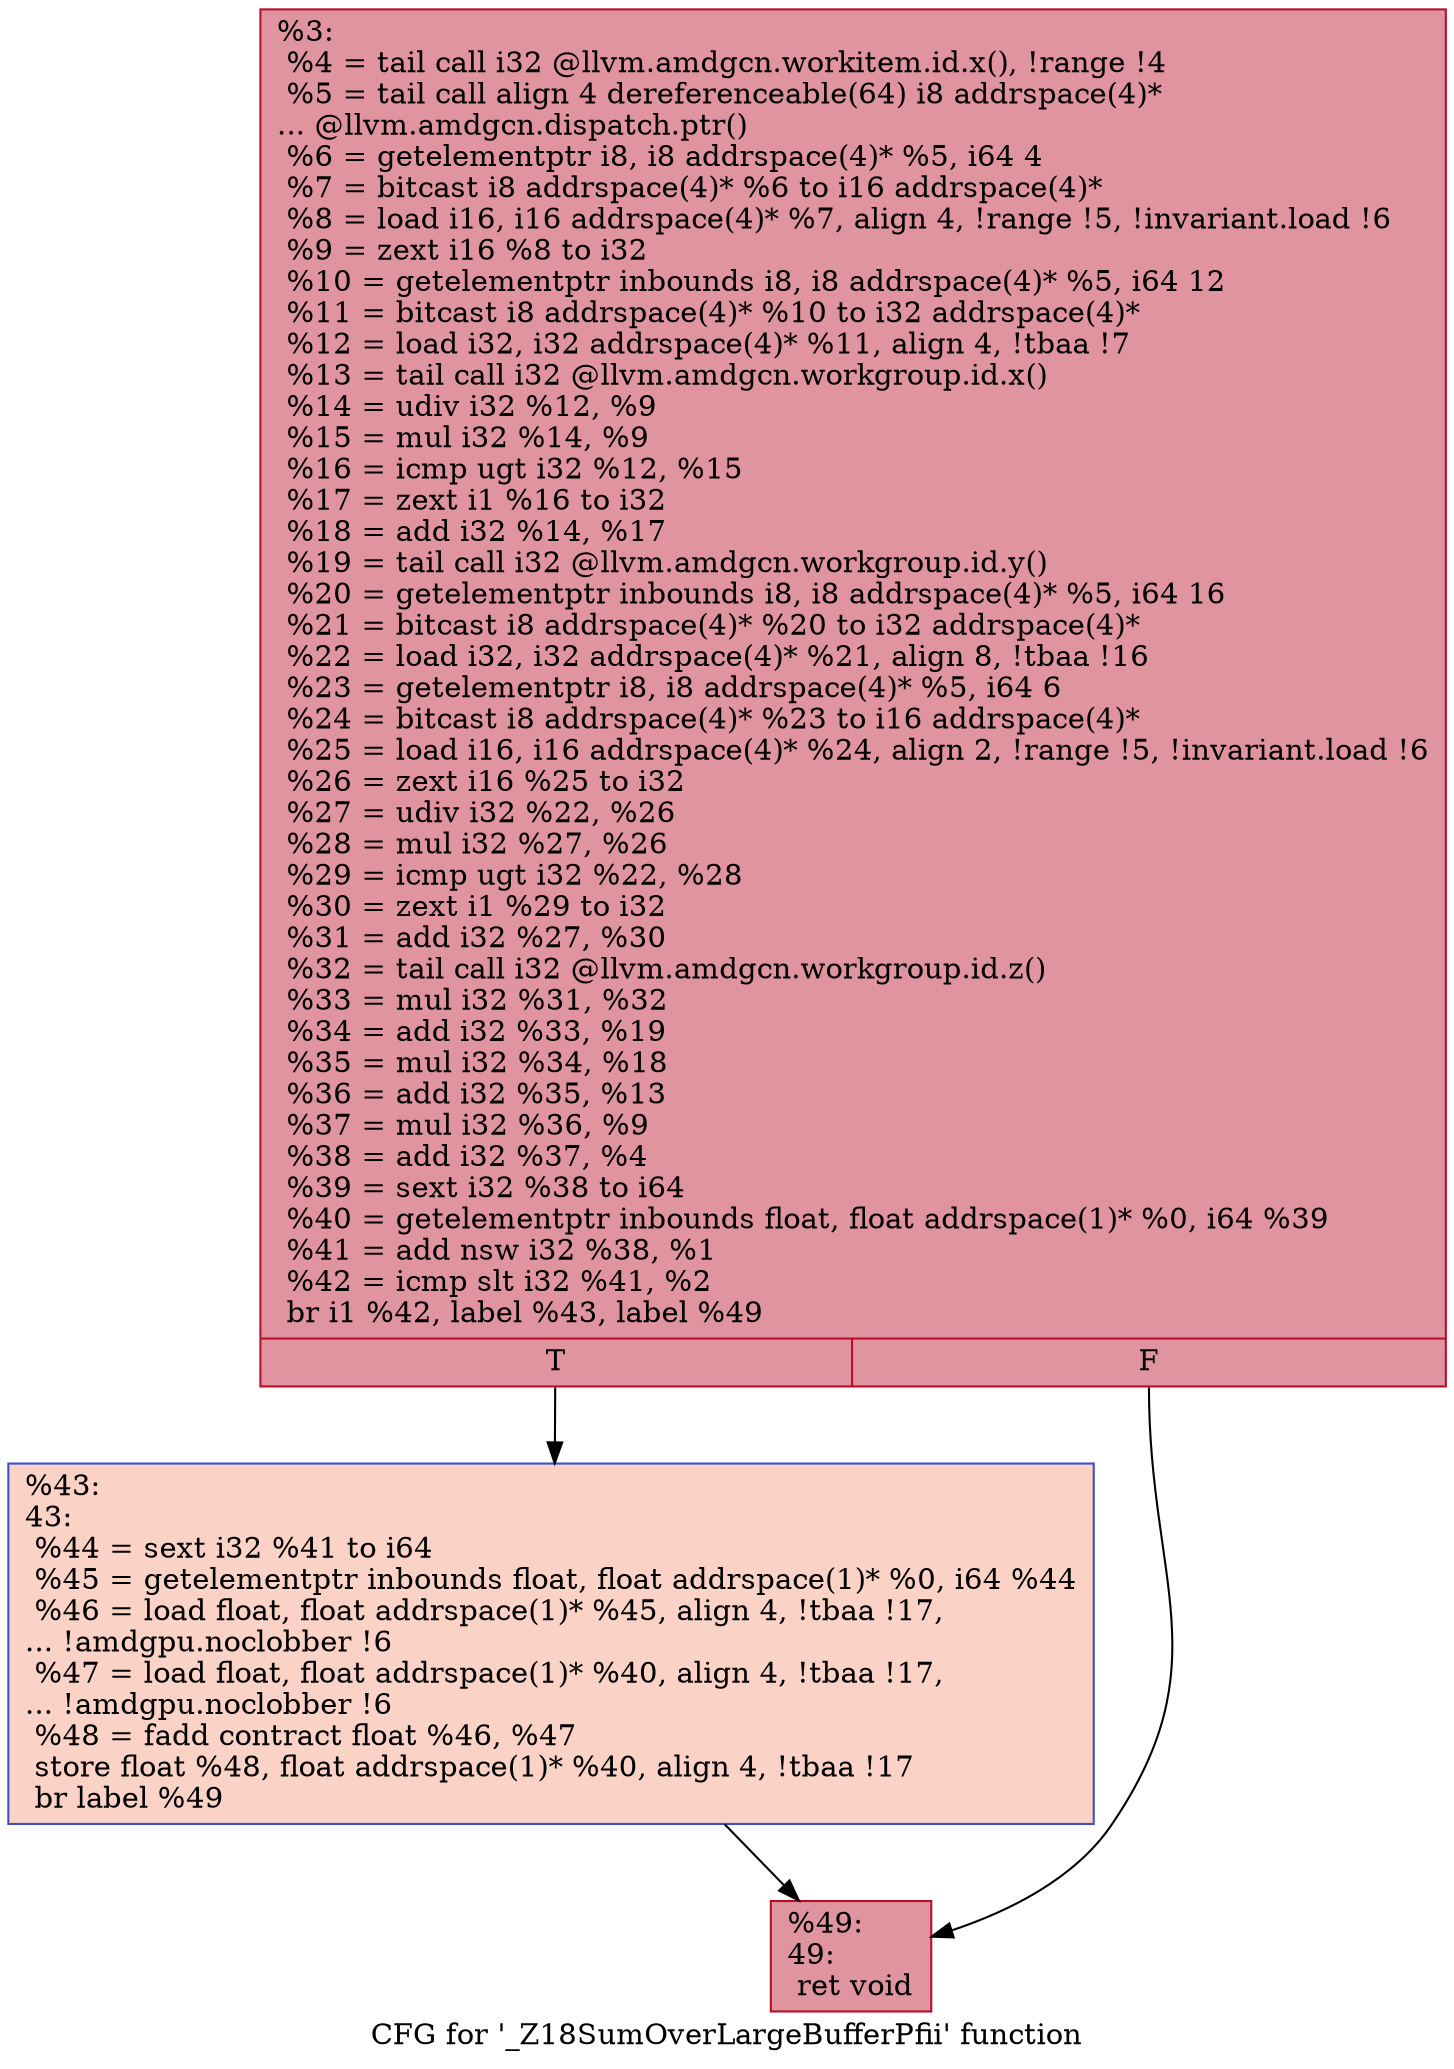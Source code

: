 digraph "CFG for '_Z18SumOverLargeBufferPfii' function" {
	label="CFG for '_Z18SumOverLargeBufferPfii' function";

	Node0x4c89790 [shape=record,color="#b70d28ff", style=filled, fillcolor="#b70d2870",label="{%3:\l  %4 = tail call i32 @llvm.amdgcn.workitem.id.x(), !range !4\l  %5 = tail call align 4 dereferenceable(64) i8 addrspace(4)*\l... @llvm.amdgcn.dispatch.ptr()\l  %6 = getelementptr i8, i8 addrspace(4)* %5, i64 4\l  %7 = bitcast i8 addrspace(4)* %6 to i16 addrspace(4)*\l  %8 = load i16, i16 addrspace(4)* %7, align 4, !range !5, !invariant.load !6\l  %9 = zext i16 %8 to i32\l  %10 = getelementptr inbounds i8, i8 addrspace(4)* %5, i64 12\l  %11 = bitcast i8 addrspace(4)* %10 to i32 addrspace(4)*\l  %12 = load i32, i32 addrspace(4)* %11, align 4, !tbaa !7\l  %13 = tail call i32 @llvm.amdgcn.workgroup.id.x()\l  %14 = udiv i32 %12, %9\l  %15 = mul i32 %14, %9\l  %16 = icmp ugt i32 %12, %15\l  %17 = zext i1 %16 to i32\l  %18 = add i32 %14, %17\l  %19 = tail call i32 @llvm.amdgcn.workgroup.id.y()\l  %20 = getelementptr inbounds i8, i8 addrspace(4)* %5, i64 16\l  %21 = bitcast i8 addrspace(4)* %20 to i32 addrspace(4)*\l  %22 = load i32, i32 addrspace(4)* %21, align 8, !tbaa !16\l  %23 = getelementptr i8, i8 addrspace(4)* %5, i64 6\l  %24 = bitcast i8 addrspace(4)* %23 to i16 addrspace(4)*\l  %25 = load i16, i16 addrspace(4)* %24, align 2, !range !5, !invariant.load !6\l  %26 = zext i16 %25 to i32\l  %27 = udiv i32 %22, %26\l  %28 = mul i32 %27, %26\l  %29 = icmp ugt i32 %22, %28\l  %30 = zext i1 %29 to i32\l  %31 = add i32 %27, %30\l  %32 = tail call i32 @llvm.amdgcn.workgroup.id.z()\l  %33 = mul i32 %31, %32\l  %34 = add i32 %33, %19\l  %35 = mul i32 %34, %18\l  %36 = add i32 %35, %13\l  %37 = mul i32 %36, %9\l  %38 = add i32 %37, %4\l  %39 = sext i32 %38 to i64\l  %40 = getelementptr inbounds float, float addrspace(1)* %0, i64 %39\l  %41 = add nsw i32 %38, %1\l  %42 = icmp slt i32 %41, %2\l  br i1 %42, label %43, label %49\l|{<s0>T|<s1>F}}"];
	Node0x4c89790:s0 -> Node0x4c8d9b0;
	Node0x4c89790:s1 -> Node0x4c8da40;
	Node0x4c8d9b0 [shape=record,color="#3d50c3ff", style=filled, fillcolor="#f59c7d70",label="{%43:\l43:                                               \l  %44 = sext i32 %41 to i64\l  %45 = getelementptr inbounds float, float addrspace(1)* %0, i64 %44\l  %46 = load float, float addrspace(1)* %45, align 4, !tbaa !17,\l... !amdgpu.noclobber !6\l  %47 = load float, float addrspace(1)* %40, align 4, !tbaa !17,\l... !amdgpu.noclobber !6\l  %48 = fadd contract float %46, %47\l  store float %48, float addrspace(1)* %40, align 4, !tbaa !17\l  br label %49\l}"];
	Node0x4c8d9b0 -> Node0x4c8da40;
	Node0x4c8da40 [shape=record,color="#b70d28ff", style=filled, fillcolor="#b70d2870",label="{%49:\l49:                                               \l  ret void\l}"];
}
